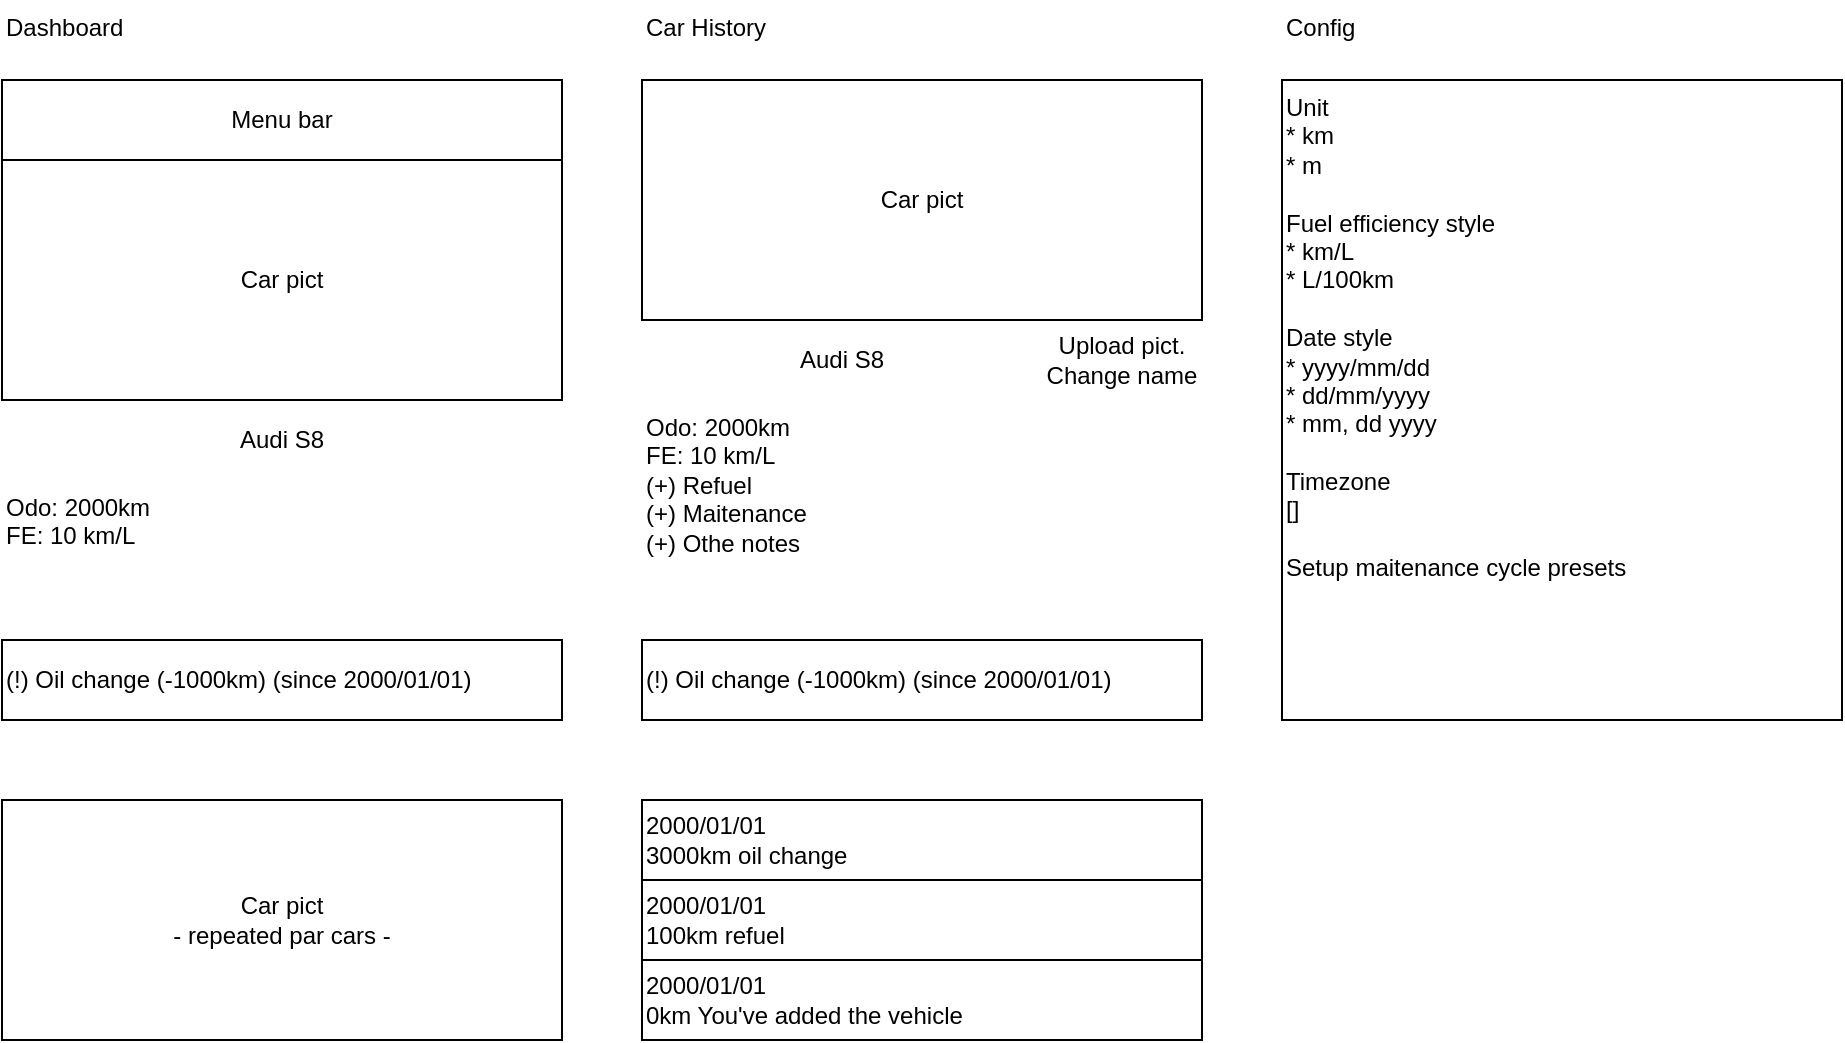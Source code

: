 <mxfile>
    <diagram id="JOkaz9WPJjPlRtbBk2uT" name="ページ1">
        <mxGraphModel dx="1084" dy="787" grid="1" gridSize="10" guides="1" tooltips="1" connect="1" arrows="1" fold="1" page="1" pageScale="1" pageWidth="827" pageHeight="1169" math="0" shadow="0">
            <root>
                <mxCell id="0"/>
                <mxCell id="1" parent="0"/>
                <mxCell id="3" value="Car pict" style="rounded=0;whiteSpace=wrap;html=1;" parent="1" vertex="1">
                    <mxGeometry x="40" y="120" width="280" height="120" as="geometry"/>
                </mxCell>
                <mxCell id="4" value="Dashboard" style="text;html=1;strokeColor=none;fillColor=none;align=left;verticalAlign=top;whiteSpace=wrap;rounded=0;" parent="1" vertex="1">
                    <mxGeometry x="40" y="40" width="280" height="40" as="geometry"/>
                </mxCell>
                <mxCell id="5" value="Audi S8" style="text;html=1;strokeColor=none;fillColor=none;align=center;verticalAlign=middle;whiteSpace=wrap;rounded=0;" parent="1" vertex="1">
                    <mxGeometry x="40" y="240" width="280" height="40" as="geometry"/>
                </mxCell>
                <mxCell id="7" value="Odo: 2000km&lt;br&gt;FE: 10 km/L" style="text;html=1;strokeColor=none;fillColor=none;align=left;verticalAlign=top;whiteSpace=wrap;rounded=0;" parent="1" vertex="1">
                    <mxGeometry x="40" y="280" width="280" height="80" as="geometry"/>
                </mxCell>
                <mxCell id="8" value="Menu bar" style="rounded=0;whiteSpace=wrap;html=1;" parent="1" vertex="1">
                    <mxGeometry x="40" y="80" width="280" height="40" as="geometry"/>
                </mxCell>
                <mxCell id="9" value="Car History" style="text;html=1;strokeColor=none;fillColor=none;align=left;verticalAlign=top;whiteSpace=wrap;rounded=0;" parent="1" vertex="1">
                    <mxGeometry x="360" y="40" width="280" height="40" as="geometry"/>
                </mxCell>
                <mxCell id="10" value="Car pict" style="rounded=0;whiteSpace=wrap;html=1;" parent="1" vertex="1">
                    <mxGeometry x="360" y="80" width="280" height="120" as="geometry"/>
                </mxCell>
                <mxCell id="11" value="Upload pict.&lt;br&gt;Change name" style="text;html=1;strokeColor=none;fillColor=none;align=center;verticalAlign=middle;whiteSpace=wrap;rounded=0;" parent="1" vertex="1">
                    <mxGeometry x="560" y="200" width="80" height="40" as="geometry"/>
                </mxCell>
                <mxCell id="12" value="Audi S8" style="text;html=1;strokeColor=none;fillColor=none;align=center;verticalAlign=middle;whiteSpace=wrap;rounded=0;" parent="1" vertex="1">
                    <mxGeometry x="360" y="200" width="200" height="40" as="geometry"/>
                </mxCell>
                <mxCell id="13" value="Config" style="text;html=1;strokeColor=none;fillColor=none;align=left;verticalAlign=top;whiteSpace=wrap;rounded=0;" parent="1" vertex="1">
                    <mxGeometry x="680" y="40" width="280" height="40" as="geometry"/>
                </mxCell>
                <mxCell id="15" value="Unit&lt;br&gt;* km&lt;br&gt;* m&lt;br&gt;&lt;br&gt;Fuel efficiency style&lt;br&gt;* km/L&lt;br&gt;* L/100km&lt;br&gt;&lt;br&gt;Date style&lt;br&gt;* yyyy/mm/dd&lt;br&gt;* dd/mm/yyyy&lt;br&gt;* mm, dd yyyy&lt;br&gt;&lt;br&gt;Timezone&lt;br&gt;[]&lt;br&gt;&lt;br&gt;Setup maitenance cycle presets" style="rounded=0;whiteSpace=wrap;html=1;align=left;verticalAlign=top;" parent="1" vertex="1">
                    <mxGeometry x="680" y="80" width="280" height="320" as="geometry"/>
                </mxCell>
                <mxCell id="17" value="2000/01/01&lt;br&gt;0km You've added the vehicle" style="rounded=0;whiteSpace=wrap;html=1;align=left;" parent="1" vertex="1">
                    <mxGeometry x="360" y="520" width="280" height="40" as="geometry"/>
                </mxCell>
                <mxCell id="18" value="2000/01/01&lt;br&gt;3000km oil change" style="rounded=0;whiteSpace=wrap;html=1;align=left;" parent="1" vertex="1">
                    <mxGeometry x="360" y="440" width="280" height="40" as="geometry"/>
                </mxCell>
                <mxCell id="19" value="(!) Oil change (-1000km) (since 2000/01/01)" style="rounded=0;whiteSpace=wrap;html=1;align=left;" parent="1" vertex="1">
                    <mxGeometry x="360" y="360" width="280" height="40" as="geometry"/>
                </mxCell>
                <mxCell id="21" value="(!) Oil change (-1000km) (since 2000/01/01)" style="rounded=0;whiteSpace=wrap;html=1;align=left;" parent="1" vertex="1">
                    <mxGeometry x="40" y="360" width="280" height="40" as="geometry"/>
                </mxCell>
                <mxCell id="22" value="Car pict&lt;br&gt;- repeated par cars -" style="rounded=0;whiteSpace=wrap;html=1;" parent="1" vertex="1">
                    <mxGeometry x="40" y="440" width="280" height="120" as="geometry"/>
                </mxCell>
                <mxCell id="23" value="2000/01/01&lt;br&gt;100km refuel&amp;nbsp;" style="rounded=0;whiteSpace=wrap;html=1;align=left;" parent="1" vertex="1">
                    <mxGeometry x="360" y="480" width="280" height="40" as="geometry"/>
                </mxCell>
                <mxCell id="24" value="Odo: 2000km&lt;br&gt;FE: 10 km/L&lt;br&gt;(+) Refuel&lt;br&gt;(+) Maitenance&lt;br&gt;(+) Othe notes" style="text;html=1;strokeColor=none;fillColor=none;align=left;verticalAlign=top;whiteSpace=wrap;rounded=0;" parent="1" vertex="1">
                    <mxGeometry x="360" y="240" width="280" height="80" as="geometry"/>
                </mxCell>
            </root>
        </mxGraphModel>
    </diagram>
</mxfile>
